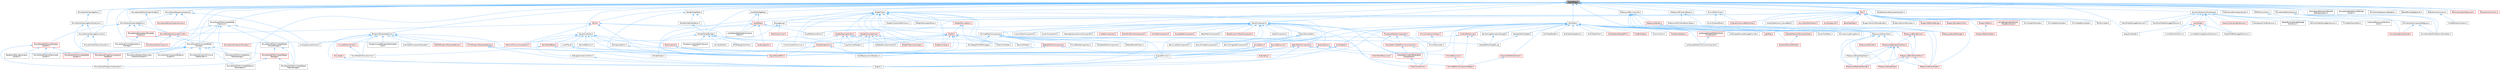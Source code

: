 digraph "SortedMap.h"
{
 // INTERACTIVE_SVG=YES
 // LATEX_PDF_SIZE
  bgcolor="transparent";
  edge [fontname=Helvetica,fontsize=10,labelfontname=Helvetica,labelfontsize=10];
  node [fontname=Helvetica,fontsize=10,shape=box,height=0.2,width=0.4];
  Node1 [id="Node000001",label="SortedMap.h",height=0.2,width=0.4,color="gray40", fillcolor="grey60", style="filled", fontcolor="black",tooltip=" "];
  Node1 -> Node2 [id="edge1_Node000001_Node000002",dir="back",color="steelblue1",style="solid",tooltip=" "];
  Node2 [id="Node000002",label="AssetDataTagMap.h",height=0.2,width=0.4,color="grey40", fillcolor="white", style="filled",URL="$d5/d16/AssetDataTagMap_8h.html",tooltip=" "];
  Node2 -> Node3 [id="edge2_Node000002_Node000003",dir="back",color="steelblue1",style="solid",tooltip=" "];
  Node3 [id="Node000003",label="AssetData.h",height=0.2,width=0.4,color="red", fillcolor="#FFF0F0", style="filled",URL="$d9/d19/AssetData_8h.html",tooltip=" "];
  Node3 -> Node36 [id="edge3_Node000003_Node000036",dir="back",color="steelblue1",style="solid",tooltip=" "];
  Node36 [id="Node000036",label="AssetDataTagMapSerialization\lDetails.h",height=0.2,width=0.4,color="grey40", fillcolor="white", style="filled",URL="$d5/d67/AssetDataTagMapSerializationDetails_8h.html",tooltip=" "];
  Node3 -> Node40 [id="edge4_Node000003_Node000040",dir="back",color="steelblue1",style="solid",tooltip=" "];
  Node40 [id="Node000040",label="AssetReferenceFixer.h",height=0.2,width=0.4,color="grey40", fillcolor="white", style="filled",URL="$dd/da4/AssetReferenceFixer_8h.html",tooltip=" "];
  Node3 -> Node128 [id="edge5_Node000003_Node000128",dir="back",color="steelblue1",style="solid",tooltip=" "];
  Node128 [id="Node000128",label="EngineSharedPCH.h",height=0.2,width=0.4,color="red", fillcolor="#FFF0F0", style="filled",URL="$dc/dbb/EngineSharedPCH_8h.html",tooltip=" "];
  Node3 -> Node702 [id="edge6_Node000003_Node000702",dir="back",color="steelblue1",style="solid",tooltip=" "];
  Node702 [id="Node000702",label="LandscapeUtils.h",height=0.2,width=0.4,color="red", fillcolor="#FFF0F0", style="filled",URL="$d0/dc0/LandscapeUtils_8h.html",tooltip=" "];
  Node2 -> Node36 [id="edge7_Node000002_Node000036",dir="back",color="steelblue1",style="solid",tooltip=" "];
  Node1 -> Node832 [id="edge8_Node000001_Node000832",dir="back",color="steelblue1",style="solid",tooltip=" "];
  Node832 [id="Node000832",label="BlueprintGeneratedClass.h",height=0.2,width=0.4,color="grey40", fillcolor="white", style="filled",URL="$d6/d77/BlueprintGeneratedClass_8h.html",tooltip=" "];
  Node832 -> Node833 [id="edge9_Node000832_Node000833",dir="back",color="steelblue1",style="solid",tooltip=" "];
  Node833 [id="Node000833",label="AnimBlueprintGeneratedClass.h",height=0.2,width=0.4,color="red", fillcolor="#FFF0F0", style="filled",URL="$dc/d81/AnimBlueprintGeneratedClass_8h.html",tooltip=" "];
  Node833 -> Node821 [id="edge10_Node000833_Node000821",dir="back",color="steelblue1",style="solid",tooltip=" "];
  Node821 [id="Node000821",label="Engine.h",height=0.2,width=0.4,color="grey40", fillcolor="white", style="filled",URL="$d1/d34/Public_2Engine_8h.html",tooltip=" "];
  Node833 -> Node128 [id="edge11_Node000833_Node000128",dir="back",color="steelblue1",style="solid",tooltip=" "];
  Node832 -> Node835 [id="edge12_Node000832_Node000835",dir="back",color="steelblue1",style="solid",tooltip=" "];
  Node835 [id="Node000835",label="DisplayClusterBlueprintGenerated\lClass.h",height=0.2,width=0.4,color="grey40", fillcolor="white", style="filled",URL="$d4/d8f/DisplayClusterBlueprintGeneratedClass_8h.html",tooltip=" "];
  Node832 -> Node821 [id="edge13_Node000832_Node000821",dir="back",color="steelblue1",style="solid",tooltip=" "];
  Node832 -> Node128 [id="edge14_Node000832_Node000128",dir="back",color="steelblue1",style="solid",tooltip=" "];
  Node832 -> Node258 [id="edge15_Node000832_Node000258",dir="back",color="steelblue1",style="solid",tooltip=" "];
  Node258 [id="Node000258",label="GameModeInfoCustomizer.h",height=0.2,width=0.4,color="grey40", fillcolor="white", style="filled",URL="$d5/df3/GameModeInfoCustomizer_8h.html",tooltip=" "];
  Node832 -> Node836 [id="edge16_Node000832_Node000836",dir="back",color="steelblue1",style="solid",tooltip=" "];
  Node836 [id="Node000836",label="InheritableComponentHandler.h",height=0.2,width=0.4,color="grey40", fillcolor="white", style="filled",URL="$d0/def/InheritableComponentHandler_8h.html",tooltip=" "];
  Node832 -> Node837 [id="edge17_Node000832_Node000837",dir="back",color="steelblue1",style="solid",tooltip=" "];
  Node837 [id="Node000837",label="KismetEditorUtilities.h",height=0.2,width=0.4,color="red", fillcolor="#FFF0F0", style="filled",URL="$d4/d72/KismetEditorUtilities_8h.html",tooltip=" "];
  Node837 -> Node258 [id="edge18_Node000837_Node000258",dir="back",color="steelblue1",style="solid",tooltip=" "];
  Node832 -> Node839 [id="edge19_Node000832_Node000839",dir="back",color="steelblue1",style="solid",tooltip=" "];
  Node839 [id="Node000839",label="LevelSequenceDirector.h",height=0.2,width=0.4,color="grey40", fillcolor="white", style="filled",URL="$d8/d00/LevelSequenceDirector_8h.html",tooltip=" "];
  Node832 -> Node324 [id="edge20_Node000832_Node000324",dir="back",color="steelblue1",style="solid",tooltip=" "];
  Node324 [id="Node000324",label="RigVMBlueprintGeneratedClass.h",height=0.2,width=0.4,color="red", fillcolor="#FFF0F0", style="filled",URL="$d4/dec/RigVMBlueprintGeneratedClass_8h.html",tooltip=" "];
  Node832 -> Node840 [id="edge21_Node000832_Node000840",dir="back",color="steelblue1",style="solid",tooltip=" "];
  Node840 [id="Node000840",label="SCS_Node.h",height=0.2,width=0.4,color="red", fillcolor="#FFF0F0", style="filled",URL="$d7/d7b/SCS__Node_8h.html",tooltip=" "];
  Node840 -> Node821 [id="edge22_Node000840_Node000821",dir="back",color="steelblue1",style="solid",tooltip=" "];
  Node1 -> Node841 [id="edge23_Node000001_Node000841",dir="back",color="steelblue1",style="solid",tooltip=" "];
  Node841 [id="Node000841",label="BulkData.h",height=0.2,width=0.4,color="grey40", fillcolor="white", style="filled",URL="$d4/d8e/BulkData_8h.html",tooltip=" "];
  Node841 -> Node842 [id="edge24_Node000841_Node000842",dir="back",color="steelblue1",style="solid",tooltip=" "];
  Node842 [id="Node000842",label="AnimCompressionTypes.h",height=0.2,width=0.4,color="red", fillcolor="#FFF0F0", style="filled",URL="$d1/d3b/AnimCompressionTypes_8h.html",tooltip=" "];
  Node842 -> Node851 [id="edge25_Node000842_Node000851",dir="back",color="steelblue1",style="solid",tooltip=" "];
  Node851 [id="Node000851",label="AnimStreamable.h",height=0.2,width=0.4,color="grey40", fillcolor="white", style="filled",URL="$d1/d46/AnimStreamable_8h.html",tooltip=" "];
  Node841 -> Node851 [id="edge26_Node000841_Node000851",dir="back",color="steelblue1",style="solid",tooltip=" "];
  Node841 -> Node871 [id="edge27_Node000841_Node000871",dir="back",color="steelblue1",style="solid",tooltip=" "];
  Node871 [id="Node000871",label="BodySetup.h",height=0.2,width=0.4,color="red", fillcolor="#FFF0F0", style="filled",URL="$d8/d7b/BodySetup_8h.html",tooltip=" "];
  Node841 -> Node921 [id="edge28_Node000841_Node000921",dir="back",color="steelblue1",style="solid",tooltip=" "];
  Node921 [id="Node000921",label="BulkDataReader.h",height=0.2,width=0.4,color="grey40", fillcolor="white", style="filled",URL="$d4/d9b/BulkDataReader_8h.html",tooltip=" "];
  Node841 -> Node922 [id="edge29_Node000841_Node000922",dir="back",color="steelblue1",style="solid",tooltip=" "];
  Node922 [id="Node000922",label="BulkDataScopedLock.h",height=0.2,width=0.4,color="grey40", fillcolor="white", style="filled",URL="$da/d4e/BulkDataScopedLock_8h.html",tooltip=" "];
  Node841 -> Node923 [id="edge30_Node000841_Node000923",dir="back",color="steelblue1",style="solid",tooltip=" "];
  Node923 [id="Node000923",label="BulkDataWriter.h",height=0.2,width=0.4,color="grey40", fillcolor="white", style="filled",URL="$dc/dcb/BulkDataWriter_8h.html",tooltip=" "];
  Node841 -> Node924 [id="edge31_Node000841_Node000924",dir="back",color="steelblue1",style="solid",tooltip=" "];
  Node924 [id="Node000924",label="ContentStreaming.h",height=0.2,width=0.4,color="red", fillcolor="#FFF0F0", style="filled",URL="$dd/d05/ContentStreaming_8h.html",tooltip=" "];
  Node924 -> Node932 [id="edge32_Node000924_Node000932",dir="back",color="steelblue1",style="solid",tooltip=" "];
  Node932 [id="Node000932",label="SkeletalMeshUpdate.cpp",height=0.2,width=0.4,color="grey40", fillcolor="white", style="filled",URL="$db/d45/SkeletalMeshUpdate_8cpp.html",tooltip=" "];
  Node924 -> Node933 [id="edge33_Node000924_Node000933",dir="back",color="steelblue1",style="solid",tooltip=" "];
  Node933 [id="Node000933",label="SkinnedMeshComponentHelper.h",height=0.2,width=0.4,color="red", fillcolor="#FFF0F0", style="filled",URL="$db/d81/SkinnedMeshComponentHelper_8h.html",tooltip=" "];
  Node924 -> Node935 [id="edge34_Node000924_Node000935",dir="back",color="steelblue1",style="solid",tooltip=" "];
  Node935 [id="Node000935",label="SoundWave.h",height=0.2,width=0.4,color="red", fillcolor="#FFF0F0", style="filled",URL="$d3/d6d/SoundWave_8h.html",tooltip=" "];
  Node935 -> Node936 [id="edge35_Node000935_Node000936",dir="back",color="steelblue1",style="solid",tooltip=" "];
  Node936 [id="Node000936",label="EngineMinimal.h",height=0.2,width=0.4,color="grey40", fillcolor="white", style="filled",URL="$d0/d2c/EngineMinimal_8h.html",tooltip=" "];
  Node936 -> Node821 [id="edge36_Node000936_Node000821",dir="back",color="steelblue1",style="solid",tooltip=" "];
  Node935 -> Node128 [id="edge37_Node000935_Node000128",dir="back",color="steelblue1",style="solid",tooltip=" "];
  Node841 -> Node969 [id="edge38_Node000841_Node000969",dir="back",color="steelblue1",style="solid",tooltip=" "];
  Node969 [id="Node000969",label="CoreUObject.h",height=0.2,width=0.4,color="red", fillcolor="#FFF0F0", style="filled",URL="$d0/ded/CoreUObject_8h.html",tooltip=" "];
  Node969 -> Node821 [id="edge39_Node000969_Node000821",dir="back",color="steelblue1",style="solid",tooltip=" "];
  Node969 -> Node936 [id="edge40_Node000969_Node000936",dir="back",color="steelblue1",style="solid",tooltip=" "];
  Node841 -> Node974 [id="edge41_Node000841_Node000974",dir="back",color="steelblue1",style="solid",tooltip=" "];
  Node974 [id="Node000974",label="CoreUObjectSharedPCH.h",height=0.2,width=0.4,color="red", fillcolor="#FFF0F0", style="filled",URL="$de/d2f/CoreUObjectSharedPCH_8h.html",tooltip=" "];
  Node841 -> Node976 [id="edge42_Node000841_Node000976",dir="back",color="steelblue1",style="solid",tooltip=" "];
  Node976 [id="Node000976",label="FontBulkData.h",height=0.2,width=0.4,color="red", fillcolor="#FFF0F0", style="filled",URL="$dc/dfb/FontBulkData_8h.html",tooltip=" "];
  Node841 -> Node977 [id="edge43_Node000841_Node000977",dir="back",color="steelblue1",style="solid",tooltip=" "];
  Node977 [id="Node000977",label="GroomCache.h",height=0.2,width=0.4,color="grey40", fillcolor="white", style="filled",URL="$d7/d6e/GroomCache_8h.html",tooltip=" "];
  Node841 -> Node978 [id="edge44_Node000841_Node000978",dir="back",color="steelblue1",style="solid",tooltip=" "];
  Node978 [id="Node000978",label="HairStrandsDatas.h",height=0.2,width=0.4,color="red", fillcolor="#FFF0F0", style="filled",URL="$d6/daf/HairStrandsDatas_8h.html",tooltip=" "];
  Node841 -> Node995 [id="edge45_Node000841_Node000995",dir="back",color="steelblue1",style="solid",tooltip=" "];
  Node995 [id="Node000995",label="LandscapeHeightfieldCollision\lComponent.h",height=0.2,width=0.4,color="red", fillcolor="#FFF0F0", style="filled",URL="$d2/d06/LandscapeHeightfieldCollisionComponent_8h.html",tooltip=" "];
  Node995 -> Node996 [id="edge46_Node000995_Node000996",dir="back",color="steelblue1",style="solid",tooltip=" "];
  Node996 [id="Node000996",label="LandscapeMeshCollisionComponent.h",height=0.2,width=0.4,color="grey40", fillcolor="white", style="filled",URL="$d0/dab/LandscapeMeshCollisionComponent_8h.html",tooltip=" "];
  Node841 -> Node996 [id="edge47_Node000841_Node000996",dir="back",color="steelblue1",style="solid",tooltip=" "];
  Node841 -> Node1001 [id="edge48_Node000841_Node001001",dir="back",color="steelblue1",style="solid",tooltip=" "];
  Node1001 [id="Node001001",label="LandscapeTextureStorageProvider.h",height=0.2,width=0.4,color="grey40", fillcolor="white", style="filled",URL="$d6/d2b/LandscapeTextureStorageProvider_8h.html",tooltip=" "];
  Node841 -> Node1002 [id="edge49_Node000841_Node001002",dir="back",color="steelblue1",style="solid",tooltip=" "];
  Node1002 [id="Node001002",label="LightMap.h",height=0.2,width=0.4,color="red", fillcolor="#FFF0F0", style="filled",URL="$d1/d76/LightMap_8h.html",tooltip=" "];
  Node841 -> Node1008 [id="edge50_Node000841_Node001008",dir="back",color="steelblue1",style="solid",tooltip=" "];
  Node1008 [id="Node001008",label="NaniteResources.h",height=0.2,width=0.4,color="red", fillcolor="#FFF0F0", style="filled",URL="$d7/d8b/NaniteResources_8h.html",tooltip=" "];
  Node1008 -> Node933 [id="edge51_Node001008_Node000933",dir="back",color="steelblue1",style="solid",tooltip=" "];
  Node841 -> Node1016 [id="edge52_Node000841_Node001016",dir="back",color="steelblue1",style="solid",tooltip=" "];
  Node1016 [id="Node001016",label="RayTracingGeometryManager.h",height=0.2,width=0.4,color="grey40", fillcolor="white", style="filled",URL="$d0/df3/RayTracingGeometryManager_8h.html",tooltip=" "];
  Node1016 -> Node932 [id="edge53_Node001016_Node000932",dir="back",color="steelblue1",style="solid",tooltip=" "];
  Node841 -> Node1017 [id="edge54_Node000841_Node001017",dir="back",color="steelblue1",style="solid",tooltip=" "];
  Node1017 [id="Node001017",label="SkeletalMeshLODImporterData.h",height=0.2,width=0.4,color="red", fillcolor="#FFF0F0", style="filled",URL="$de/dc6/SkeletalMeshLODImporterData_8h.html",tooltip=" "];
  Node1017 -> Node1019 [id="edge55_Node001017_Node001019",dir="back",color="steelblue1",style="solid",tooltip=" "];
  Node1019 [id="Node001019",label="SkeletalMeshLODModel.h",height=0.2,width=0.4,color="red", fillcolor="#FFF0F0", style="filled",URL="$d2/d34/SkeletalMeshLODModel_8h.html",tooltip=" "];
  Node841 -> Node1019 [id="edge56_Node000841_Node001019",dir="back",color="steelblue1",style="solid",tooltip=" "];
  Node841 -> Node1021 [id="edge57_Node000841_Node001021",dir="back",color="steelblue1",style="solid",tooltip=" "];
  Node1021 [id="Node001021",label="SkeletalMeshUpdate.h",height=0.2,width=0.4,color="grey40", fillcolor="white", style="filled",URL="$df/d79/SkeletalMeshUpdate_8h.html",tooltip=" "];
  Node1021 -> Node932 [id="edge58_Node001021_Node000932",dir="back",color="steelblue1",style="solid",tooltip=" "];
  Node841 -> Node935 [id="edge59_Node000841_Node000935",dir="back",color="steelblue1",style="solid",tooltip=" "];
  Node841 -> Node1022 [id="edge60_Node000841_Node001022",dir="back",color="steelblue1",style="solid",tooltip=" "];
  Node1022 [id="Node001022",label="StaticMeshResources.h",height=0.2,width=0.4,color="red", fillcolor="#FFF0F0", style="filled",URL="$d0/db7/StaticMeshResources_8h.html",tooltip=" "];
  Node841 -> Node1040 [id="edge61_Node000841_Node001040",dir="back",color="steelblue1",style="solid",tooltip=" "];
  Node1040 [id="Node001040",label="StreamableRenderAsset.h",height=0.2,width=0.4,color="red", fillcolor="#FFF0F0", style="filled",URL="$d3/dbd/StreamableRenderAsset_8h.html",tooltip=" "];
  Node1040 -> Node933 [id="edge62_Node001040_Node000933",dir="back",color="steelblue1",style="solid",tooltip=" "];
  Node841 -> Node1158 [id="edge63_Node000841_Node001158",dir="back",color="steelblue1",style="solid",tooltip=" "];
  Node1158 [id="Node001158",label="TextureResource.h",height=0.2,width=0.4,color="red", fillcolor="#FFF0F0", style="filled",URL="$dd/df3/TextureResource_8h.html",tooltip=" "];
  Node1158 -> Node821 [id="edge64_Node001158_Node000821",dir="back",color="steelblue1",style="solid",tooltip=" "];
  Node1158 -> Node936 [id="edge65_Node001158_Node000936",dir="back",color="steelblue1",style="solid",tooltip=" "];
  Node1158 -> Node128 [id="edge66_Node001158_Node000128",dir="back",color="steelblue1",style="solid",tooltip=" "];
  Node841 -> Node1163 [id="edge67_Node000841_Node001163",dir="back",color="steelblue1",style="solid",tooltip=" "];
  Node1163 [id="Node001163",label="VectorFieldStatic.h",height=0.2,width=0.4,color="grey40", fillcolor="white", style="filled",URL="$d7/d68/VectorFieldStatic_8h.html",tooltip=" "];
  Node841 -> Node1164 [id="edge68_Node000841_Node001164",dir="back",color="steelblue1",style="solid",tooltip=" "];
  Node1164 [id="Node001164",label="VolumetricLightmapGrid.h",height=0.2,width=0.4,color="grey40", fillcolor="white", style="filled",URL="$d9/d86/VolumetricLightmapGrid_8h.html",tooltip=" "];
  Node1 -> Node1165 [id="edge69_Node000001_Node001165",dir="back",color="steelblue1",style="solid",tooltip=" "];
  Node1165 [id="Node001165",label="DoubleChannelEvaluatorSystem.h",height=0.2,width=0.4,color="grey40", fillcolor="white", style="filled",URL="$d8/d79/DoubleChannelEvaluatorSystem_8h.html",tooltip=" "];
  Node1 -> Node1166 [id="edge70_Node000001_Node001166",dir="back",color="steelblue1",style="solid",tooltip=" "];
  Node1166 [id="Node001166",label="DynamicExtensionContainer.h",height=0.2,width=0.4,color="grey40", fillcolor="white", style="filled",URL="$db/d88/DynamicExtensionContainer_8h.html",tooltip=" "];
  Node1166 -> Node1167 [id="edge71_Node001166_Node001167",dir="back",color="steelblue1",style="solid",tooltip=" "];
  Node1167 [id="Node001167",label="CurveEditorExtension.h",height=0.2,width=0.4,color="grey40", fillcolor="white", style="filled",URL="$da/d91/CurveEditorExtension_8h.html",tooltip=" "];
  Node1166 -> Node1168 [id="edge72_Node001166_Node001168",dir="back",color="steelblue1",style="solid",tooltip=" "];
  Node1168 [id="Node001168",label="CurveEditorIntegrationExtension.h",height=0.2,width=0.4,color="grey40", fillcolor="white", style="filled",URL="$d9/ddc/CurveEditorIntegrationExtension_8h.html",tooltip=" "];
  Node1166 -> Node1169 [id="edge73_Node001166_Node001169",dir="back",color="steelblue1",style="solid",tooltip=" "];
  Node1169 [id="Node001169",label="FolderModelStorageExtension.h",height=0.2,width=0.4,color="grey40", fillcolor="white", style="filled",URL="$d6/d60/FolderModelStorageExtension_8h.html",tooltip=" "];
  Node1166 -> Node1170 [id="edge74_Node001166_Node001170",dir="back",color="steelblue1",style="solid",tooltip=" "];
  Node1170 [id="Node001170",label="HierarchicalCacheExtension.h",height=0.2,width=0.4,color="red", fillcolor="#FFF0F0", style="filled",URL="$da/d29/HierarchicalCacheExtension_8h.html",tooltip=" "];
  Node1166 -> Node1189 [id="edge75_Node001166_Node001189",dir="back",color="steelblue1",style="solid",tooltip=" "];
  Node1189 [id="Node001189",label="IViewSpaceClientExtension.h",height=0.2,width=0.4,color="grey40", fillcolor="white", style="filled",URL="$d4/d5c/IViewSpaceClientExtension_8h.html",tooltip=" "];
  Node1166 -> Node1190 [id="edge76_Node001166_Node001190",dir="back",color="steelblue1",style="solid",tooltip=" "];
  Node1190 [id="Node001190",label="ObjectBindingModelStorage\lExtension.h",height=0.2,width=0.4,color="grey40", fillcolor="white", style="filled",URL="$d0/d9f/ObjectBindingModelStorageExtension_8h.html",tooltip=" "];
  Node1166 -> Node1191 [id="edge77_Node001166_Node001191",dir="back",color="steelblue1",style="solid",tooltip=" "];
  Node1191 [id="Node001191",label="SectionModelStorageExtension.h",height=0.2,width=0.4,color="grey40", fillcolor="white", style="filled",URL="$dd/d78/SectionModelStorageExtension_8h.html",tooltip=" "];
  Node1166 -> Node1176 [id="edge78_Node001166_Node001176",dir="back",color="steelblue1",style="solid",tooltip=" "];
  Node1176 [id="Node001176",label="TimeWarpTrackEditor.h",height=0.2,width=0.4,color="grey40", fillcolor="white", style="filled",URL="$dc/d2e/TimeWarpTrackEditor_8h.html",tooltip=" "];
  Node1166 -> Node1192 [id="edge79_Node001166_Node001192",dir="back",color="steelblue1",style="solid",tooltip=" "];
  Node1192 [id="Node001192",label="TrackModelStorageExtension.h",height=0.2,width=0.4,color="grey40", fillcolor="white", style="filled",URL="$d8/d98/TrackModelStorageExtension_8h.html",tooltip=" "];
  Node1166 -> Node1193 [id="edge80_Node001166_Node001193",dir="back",color="steelblue1",style="solid",tooltip=" "];
  Node1193 [id="Node001193",label="TrackRowModelStorageExtension.h",height=0.2,width=0.4,color="grey40", fillcolor="white", style="filled",URL="$d7/d9d/TrackRowModelStorageExtension_8h.html",tooltip=" "];
  Node1166 -> Node1194 [id="edge81_Node001166_Node001194",dir="back",color="steelblue1",style="solid",tooltip=" "];
  Node1194 [id="Node001194",label="ViewModel.h",height=0.2,width=0.4,color="red", fillcolor="#FFF0F0", style="filled",URL="$d1/df9/ViewModel_8h.html",tooltip=" "];
  Node1194 -> Node1167 [id="edge82_Node001194_Node001167",dir="back",color="steelblue1",style="solid",tooltip=" "];
  Node1194 -> Node1168 [id="edge83_Node001194_Node001168",dir="back",color="steelblue1",style="solid",tooltip=" "];
  Node1194 -> Node1169 [id="edge84_Node001194_Node001169",dir="back",color="steelblue1",style="solid",tooltip=" "];
  Node1194 -> Node1234 [id="edge85_Node001194_Node001234",dir="back",color="steelblue1",style="solid",tooltip=" "];
  Node1234 [id="Node001234",label="SequenceModel.h",height=0.2,width=0.4,color="grey40", fillcolor="white", style="filled",URL="$d4/d28/SequenceModel_8h.html",tooltip=" "];
  Node1 -> Node1273 [id="edge86_Node000001_Node001273",dir="back",color="steelblue1",style="solid",tooltip=" "];
  Node1273 [id="Node001273",label="FloatChannelEvaluatorSystem.h",height=0.2,width=0.4,color="grey40", fillcolor="white", style="filled",URL="$db/dba/FloatChannelEvaluatorSystem_8h.html",tooltip=" "];
  Node1 -> Node1274 [id="edge87_Node000001_Node001274",dir="back",color="steelblue1",style="solid",tooltip=" "];
  Node1274 [id="Node001274",label="ISMPartitionActor.h",height=0.2,width=0.4,color="grey40", fillcolor="white", style="filled",URL="$d8/dac/ISMPartitionActor_8h.html",tooltip=" "];
  Node1274 -> Node1275 [id="edge88_Node001274_Node001275",dir="back",color="steelblue1",style="solid",tooltip=" "];
  Node1275 [id="Node001275",label="InstancedPlacementPartition\lActor.h",height=0.2,width=0.4,color="grey40", fillcolor="white", style="filled",URL="$dd/d43/InstancedPlacementPartitionActor_8h.html",tooltip=" "];
  Node1 -> Node1276 [id="edge89_Node000001_Node001276",dir="back",color="steelblue1",style="solid",tooltip=" "];
  Node1276 [id="Node001276",label="MeshComponent.h",height=0.2,width=0.4,color="grey40", fillcolor="white", style="filled",URL="$dd/d57/MeshComponent_8h.html",tooltip=" "];
  Node1276 -> Node1277 [id="edge90_Node001276_Node001277",dir="back",color="steelblue1",style="solid",tooltip=" "];
  Node1277 [id="Node001277",label="BaseDynamicMeshComponent.h",height=0.2,width=0.4,color="red", fillcolor="#FFF0F0", style="filled",URL="$d3/df4/BaseDynamicMeshComponent_8h.html",tooltip=" "];
  Node1276 -> Node1292 [id="edge91_Node001276_Node001292",dir="back",color="steelblue1",style="solid",tooltip=" "];
  Node1292 [id="Node001292",label="BasicElementSet.h",height=0.2,width=0.4,color="grey40", fillcolor="white", style="filled",URL="$de/d31/BasicElementSet_8h.html",tooltip=" "];
  Node1292 -> Node1293 [id="edge92_Node001292_Node001293",dir="back",color="steelblue1",style="solid",tooltip=" "];
  Node1293 [id="Node001293",label="BasicLineSetComponent.h",height=0.2,width=0.4,color="grey40", fillcolor="white", style="filled",URL="$da/d78/BasicLineSetComponent_8h.html",tooltip=" "];
  Node1292 -> Node1294 [id="edge93_Node001292_Node001294",dir="back",color="steelblue1",style="solid",tooltip=" "];
  Node1294 [id="Node001294",label="BasicPointSetComponent.h",height=0.2,width=0.4,color="grey40", fillcolor="white", style="filled",URL="$d4/d5f/BasicPointSetComponent_8h.html",tooltip=" "];
  Node1292 -> Node1295 [id="edge94_Node001292_Node001295",dir="back",color="steelblue1",style="solid",tooltip=" "];
  Node1295 [id="Node001295",label="BasicTriangleSetComponent.h",height=0.2,width=0.4,color="grey40", fillcolor="white", style="filled",URL="$d0/d56/BasicTriangleSetComponent_8h.html",tooltip=" "];
  Node1276 -> Node1293 [id="edge95_Node001276_Node001293",dir="back",color="steelblue1",style="solid",tooltip=" "];
  Node1276 -> Node1294 [id="edge96_Node001276_Node001294",dir="back",color="steelblue1",style="solid",tooltip=" "];
  Node1276 -> Node1295 [id="edge97_Node001276_Node001295",dir="back",color="steelblue1",style="solid",tooltip=" "];
  Node1276 -> Node1296 [id="edge98_Node001276_Node001296",dir="back",color="steelblue1",style="solid",tooltip=" "];
  Node1296 [id="Node001296",label="CableComponent.h",height=0.2,width=0.4,color="grey40", fillcolor="white", style="filled",URL="$d4/dd5/CableComponent_8h.html",tooltip=" "];
  Node1276 -> Node1297 [id="edge99_Node001276_Node001297",dir="back",color="steelblue1",style="solid",tooltip=" "];
  Node1297 [id="Node001297",label="ChaosDeformablePhysicsComponent.h",height=0.2,width=0.4,color="red", fillcolor="#FFF0F0", style="filled",URL="$d3/da9/ChaosDeformablePhysicsComponent_8h.html",tooltip=" "];
  Node1297 -> Node1073 [id="edge100_Node001297_Node001073",dir="back",color="steelblue1",style="solid",tooltip=" "];
  Node1073 [id="Node001073",label="ChaosDeformableTetrahedral\lComponent.h",height=0.2,width=0.4,color="red", fillcolor="#FFF0F0", style="filled",URL="$d3/db3/ChaosDeformableTetrahedralComponent_8h.html",tooltip=" "];
  Node1073 -> Node1075 [id="edge101_Node001073_Node001075",dir="back",color="steelblue1",style="solid",tooltip=" "];
  Node1075 [id="Node001075",label="FleshComponent.h",height=0.2,width=0.4,color="red", fillcolor="#FFF0F0", style="filled",URL="$d0/d29/FleshComponent_8h.html",tooltip=" "];
  Node1297 -> Node1075 [id="edge102_Node001297_Node001075",dir="back",color="steelblue1",style="solid",tooltip=" "];
  Node1276 -> Node1073 [id="edge103_Node001276_Node001073",dir="back",color="steelblue1",style="solid",tooltip=" "];
  Node1276 -> Node1303 [id="edge104_Node001276_Node001303",dir="back",color="steelblue1",style="solid",tooltip=" "];
  Node1303 [id="Node001303",label="CustomMeshComponent.h",height=0.2,width=0.4,color="grey40", fillcolor="white", style="filled",URL="$de/d34/CustomMeshComponent_8h.html",tooltip=" "];
  Node1276 -> Node936 [id="edge105_Node001276_Node000936",dir="back",color="steelblue1",style="solid",tooltip=" "];
  Node1276 -> Node128 [id="edge106_Node001276_Node000128",dir="back",color="steelblue1",style="solid",tooltip=" "];
  Node1276 -> Node1075 [id="edge107_Node001276_Node001075",dir="back",color="steelblue1",style="solid",tooltip=" "];
  Node1276 -> Node980 [id="edge108_Node001276_Node000980",dir="back",color="steelblue1",style="solid",tooltip=" "];
  Node980 [id="Node000980",label="GroomComponent.h",height=0.2,width=0.4,color="grey40", fillcolor="white", style="filled",URL="$de/d2e/GroomComponent_8h.html",tooltip=" "];
  Node1276 -> Node1304 [id="edge109_Node001276_Node001304",dir="back",color="steelblue1",style="solid",tooltip=" "];
  Node1304 [id="Node001304",label="HeterogeneousVolumeComponent.h",height=0.2,width=0.4,color="grey40", fillcolor="white", style="filled",URL="$d6/daf/HeterogeneousVolumeComponent_8h.html",tooltip=" "];
  Node1276 -> Node1305 [id="edge110_Node001276_Node001305",dir="back",color="steelblue1",style="solid",tooltip=" "];
  Node1305 [id="Node001305",label="LineSetComponent.h",height=0.2,width=0.4,color="red", fillcolor="#FFF0F0", style="filled",URL="$d7/d6b/LineSetComponent_8h.html",tooltip=" "];
  Node1276 -> Node1308 [id="edge111_Node001276_Node001308",dir="back",color="steelblue1",style="solid",tooltip=" "];
  Node1308 [id="Node001308",label="MeshWireframeComponent.h",height=0.2,width=0.4,color="red", fillcolor="#FFF0F0", style="filled",URL="$d7/d66/MeshWireframeComponent_8h.html",tooltip=" "];
  Node1276 -> Node1309 [id="edge112_Node001276_Node001309",dir="back",color="steelblue1",style="solid",tooltip=" "];
  Node1309 [id="Node001309",label="PointSetComponent.h",height=0.2,width=0.4,color="red", fillcolor="#FFF0F0", style="filled",URL="$d8/d54/PointSetComponent_8h.html",tooltip=" "];
  Node1276 -> Node1310 [id="edge113_Node001276_Node001310",dir="back",color="steelblue1",style="solid",tooltip=" "];
  Node1310 [id="Node001310",label="ProceduralMeshComponent.h",height=0.2,width=0.4,color="red", fillcolor="#FFF0F0", style="filled",URL="$d5/d29/ProceduralMeshComponent_8h.html",tooltip=" "];
  Node1310 -> Node1297 [id="edge114_Node001310_Node001297",dir="back",color="steelblue1",style="solid",tooltip=" "];
  Node1310 -> Node1073 [id="edge115_Node001310_Node001073",dir="back",color="steelblue1",style="solid",tooltip=" "];
  Node1310 -> Node1075 [id="edge116_Node001310_Node001075",dir="back",color="steelblue1",style="solid",tooltip=" "];
  Node1276 -> Node1312 [id="edge117_Node001276_Node001312",dir="back",color="steelblue1",style="solid",tooltip=" "];
  Node1312 [id="Node001312",label="SkinnedMeshComponent.h",height=0.2,width=0.4,color="grey40", fillcolor="white", style="filled",URL="$da/d62/SkinnedMeshComponent_8h.html",tooltip=" "];
  Node1312 -> Node821 [id="edge118_Node001312_Node000821",dir="back",color="steelblue1",style="solid",tooltip=" "];
  Node1312 -> Node128 [id="edge119_Node001312_Node000128",dir="back",color="steelblue1",style="solid",tooltip=" "];
  Node1312 -> Node1151 [id="edge120_Node001312_Node001151",dir="back",color="steelblue1",style="solid",tooltip=" "];
  Node1151 [id="Node001151",label="KismetRenderingLibrary.h",height=0.2,width=0.4,color="grey40", fillcolor="white", style="filled",URL="$dc/d9a/KismetRenderingLibrary_8h.html",tooltip=" "];
  Node1312 -> Node1313 [id="edge121_Node001312_Node001313",dir="back",color="steelblue1",style="solid",tooltip=" "];
  Node1313 [id="Node001313",label="PoseableMeshComponent.h",height=0.2,width=0.4,color="grey40", fillcolor="white", style="filled",URL="$df/d28/PoseableMeshComponent_8h.html",tooltip=" "];
  Node1312 -> Node1314 [id="edge122_Node001312_Node001314",dir="back",color="steelblue1",style="solid",tooltip=" "];
  Node1314 [id="Node001314",label="SkeletalMeshComponent.h",height=0.2,width=0.4,color="red", fillcolor="#FFF0F0", style="filled",URL="$d8/db5/SkeletalMeshComponent_8h.html",tooltip=" "];
  Node1314 -> Node936 [id="edge123_Node001314_Node000936",dir="back",color="steelblue1",style="solid",tooltip=" "];
  Node1314 -> Node128 [id="edge124_Node001314_Node000128",dir="back",color="steelblue1",style="solid",tooltip=" "];
  Node1312 -> Node932 [id="edge125_Node001312_Node000932",dir="back",color="steelblue1",style="solid",tooltip=" "];
  Node1312 -> Node1057 [id="edge126_Node001312_Node001057",dir="back",color="steelblue1",style="solid",tooltip=" "];
  Node1057 [id="Node001057",label="SkeletalRenderPublic.h",height=0.2,width=0.4,color="grey40", fillcolor="white", style="filled",URL="$d5/d40/SkeletalRenderPublic_8h.html",tooltip=" "];
  Node1312 -> Node1058 [id="edge127_Node001312_Node001058",dir="back",color="steelblue1",style="solid",tooltip=" "];
  Node1058 [id="Node001058",label="SkinWeightProfileManager.h",height=0.2,width=0.4,color="grey40", fillcolor="white", style="filled",URL="$d4/d83/SkinWeightProfileManager_8h.html",tooltip=" "];
  Node1312 -> Node933 [id="edge128_Node001312_Node000933",dir="back",color="steelblue1",style="solid",tooltip=" "];
  Node1276 -> Node1333 [id="edge129_Node001276_Node001333",dir="back",color="steelblue1",style="solid",tooltip=" "];
  Node1333 [id="Node001333",label="StaticMeshComponent.h",height=0.2,width=0.4,color="red", fillcolor="#FFF0F0", style="filled",URL="$da/daf/StaticMeshComponent_8h.html",tooltip=" "];
  Node1333 -> Node821 [id="edge130_Node001333_Node000821",dir="back",color="steelblue1",style="solid",tooltip=" "];
  Node1333 -> Node936 [id="edge131_Node001333_Node000936",dir="back",color="steelblue1",style="solid",tooltip=" "];
  Node1333 -> Node128 [id="edge132_Node001333_Node000128",dir="back",color="steelblue1",style="solid",tooltip=" "];
  Node1333 -> Node1022 [id="edge133_Node001333_Node001022",dir="back",color="steelblue1",style="solid",tooltip=" "];
  Node1276 -> Node1347 [id="edge134_Node001276_Node001347",dir="back",color="steelblue1",style="solid",tooltip=" "];
  Node1347 [id="Node001347",label="TriangleSetComponent.h",height=0.2,width=0.4,color="red", fillcolor="#FFF0F0", style="filled",URL="$d0/d95/TriangleSetComponent_8h.html",tooltip=" "];
  Node1276 -> Node1348 [id="edge135_Node001276_Node001348",dir="back",color="steelblue1",style="solid",tooltip=" "];
  Node1348 [id="Node001348",label="WaterMeshComponent.h",height=0.2,width=0.4,color="grey40", fillcolor="white", style="filled",URL="$d0/dd9/WaterMeshComponent_8h.html",tooltip=" "];
  Node1 -> Node1349 [id="edge136_Node000001_Node001349",dir="back",color="steelblue1",style="solid",tooltip=" "];
  Node1349 [id="Node001349",label="MessageLog.h",height=0.2,width=0.4,color="grey40", fillcolor="white", style="filled",URL="$de/d7e/MessageLog_8h.html",tooltip=" "];
  Node1349 -> Node1350 [id="edge137_Node001349_Node001350",dir="back",color="steelblue1",style="solid",tooltip=" "];
  Node1350 [id="Node001350",label="MovieScenePropertyTemplate.h",height=0.2,width=0.4,color="red", fillcolor="#FFF0F0", style="filled",URL="$d9/d24/MovieScenePropertyTemplate_8h.html",tooltip=" "];
  Node1349 -> Node1352 [id="edge138_Node001349_Node001352",dir="back",color="steelblue1",style="solid",tooltip=" "];
  Node1352 [id="Node001352",label="StatsHierarchical.h",height=0.2,width=0.4,color="red", fillcolor="#FFF0F0", style="filled",URL="$df/dae/StatsHierarchical_8h.html",tooltip=" "];
  Node1 -> Node1383 [id="edge139_Node000001_Node001383",dir="back",color="steelblue1",style="solid",tooltip=" "];
  Node1383 [id="Node001383",label="MetasoundEnvironment.h",height=0.2,width=0.4,color="grey40", fillcolor="white", style="filled",URL="$de/d0f/MetasoundEnvironment_8h.html",tooltip=" "];
  Node1383 -> Node748 [id="edge140_Node001383_Node000748",dir="back",color="steelblue1",style="solid",tooltip=" "];
  Node748 [id="Node000748",label="MetasoundArrayNodes.h",height=0.2,width=0.4,color="red", fillcolor="#FFF0F0", style="filled",URL="$de/d05/MetasoundArrayNodes_8h.html",tooltip=" "];
  Node1383 -> Node1384 [id="edge141_Node001383_Node001384",dir="back",color="steelblue1",style="solid",tooltip=" "];
  Node1384 [id="Node001384",label="MetasoundBuilderInterface.h",height=0.2,width=0.4,color="red", fillcolor="#FFF0F0", style="filled",URL="$d9/d0d/MetasoundBuilderInterface_8h.html",tooltip=" "];
  Node1384 -> Node748 [id="edge142_Node001384_Node000748",dir="back",color="steelblue1",style="solid",tooltip=" "];
  Node1384 -> Node1386 [id="edge143_Node001384_Node001386",dir="back",color="steelblue1",style="solid",tooltip=" "];
  Node1386 [id="Node001386",label="MetasoundInputNode.h",height=0.2,width=0.4,color="red", fillcolor="#FFF0F0", style="filled",URL="$d3/d30/MetasoundInputNode_8h.html",tooltip=" "];
  Node1384 -> Node1394 [id="edge144_Node001384_Node001394",dir="back",color="steelblue1",style="solid",tooltip=" "];
  Node1394 [id="Node001394",label="MetasoundOperatorBuilder.h",height=0.2,width=0.4,color="red", fillcolor="#FFF0F0", style="filled",URL="$de/d63/MetasoundOperatorBuilder_8h.html",tooltip=" "];
  Node1383 -> Node1394 [id="edge145_Node001383_Node001394",dir="back",color="steelblue1",style="solid",tooltip=" "];
  Node1383 -> Node1395 [id="edge146_Node001383_Node001395",dir="back",color="steelblue1",style="solid",tooltip=" "];
  Node1395 [id="Node001395",label="MetasoundRenderCost.h",height=0.2,width=0.4,color="red", fillcolor="#FFF0F0", style="filled",URL="$d6/d0f/MetasoundRenderCost_8h.html",tooltip=" "];
  Node1395 -> Node1384 [id="edge147_Node001395_Node001384",dir="back",color="steelblue1",style="solid",tooltip=" "];
  Node1395 -> Node1396 [id="edge148_Node001395_Node001396",dir="back",color="steelblue1",style="solid",tooltip=" "];
  Node1396 [id="Node001396",label="MetasoundOperatorInterface.h",height=0.2,width=0.4,color="red", fillcolor="#FFF0F0", style="filled",URL="$dd/d27/MetasoundOperatorInterface_8h.html",tooltip=" "];
  Node1396 -> Node748 [id="edge149_Node001396_Node000748",dir="back",color="steelblue1",style="solid",tooltip=" "];
  Node1396 -> Node1384 [id="edge150_Node001396_Node001384",dir="back",color="steelblue1",style="solid",tooltip=" "];
  Node1396 -> Node1398 [id="edge151_Node001396_Node001398",dir="back",color="steelblue1",style="solid",tooltip=" "];
  Node1398 [id="Node001398",label="MetasoundGraphOperator.h",height=0.2,width=0.4,color="grey40", fillcolor="white", style="filled",URL="$d2/dd4/MetasoundGraphOperator_8h.html",tooltip=" "];
  Node1398 -> Node1394 [id="edge152_Node001398_Node001394",dir="back",color="steelblue1",style="solid",tooltip=" "];
  Node1396 -> Node1386 [id="edge153_Node001396_Node001386",dir="back",color="steelblue1",style="solid",tooltip=" "];
  Node1396 -> Node1394 [id="edge154_Node001396_Node001394",dir="back",color="steelblue1",style="solid",tooltip=" "];
  Node1383 -> Node1437 [id="edge155_Node001383_Node001437",dir="back",color="steelblue1",style="solid",tooltip=" "];
  Node1437 [id="Node001437",label="MetasoundVertex.h",height=0.2,width=0.4,color="red", fillcolor="#FFF0F0", style="filled",URL="$d5/daf/MetasoundVertex_8h.html",tooltip=" "];
  Node1437 -> Node748 [id="edge156_Node001437_Node000748",dir="back",color="steelblue1",style="solid",tooltip=" "];
  Node1437 -> Node783 [id="edge157_Node001437_Node000783",dir="back",color="steelblue1",style="solid",tooltip=" "];
  Node783 [id="Node000783",label="MetasoundAssetManager.h",height=0.2,width=0.4,color="red", fillcolor="#FFF0F0", style="filled",URL="$dd/da3/MetasoundAssetManager_8h.html",tooltip=" "];
  Node1437 -> Node1439 [id="edge158_Node001437_Node001439",dir="back",color="steelblue1",style="solid",tooltip=" "];
  Node1439 [id="Node001439",label="MetasoundVertexData.h",height=0.2,width=0.4,color="grey40", fillcolor="white", style="filled",URL="$d4/d26/MetasoundVertexData_8h.html",tooltip=" "];
  Node1439 -> Node1398 [id="edge159_Node001439_Node001398",dir="back",color="steelblue1",style="solid",tooltip=" "];
  Node1439 -> Node1386 [id="edge160_Node001439_Node001386",dir="back",color="steelblue1",style="solid",tooltip=" "];
  Node1439 -> Node1394 [id="edge161_Node001439_Node001394",dir="back",color="steelblue1",style="solid",tooltip=" "];
  Node1439 -> Node1396 [id="edge162_Node001439_Node001396",dir="back",color="steelblue1",style="solid",tooltip=" "];
  Node1439 -> Node1440 [id="edge163_Node001439_Node001440",dir="back",color="steelblue1",style="solid",tooltip=" "];
  Node1440 [id="Node001440",label="MetasoundVariable.h",height=0.2,width=0.4,color="red", fillcolor="#FFF0F0", style="filled",URL="$da/d1c/MetasoundVariable_8h.html",tooltip=" "];
  Node1 -> Node784 [id="edge164_Node000001_Node000784",dir="back",color="steelblue1",style="solid",tooltip=" "];
  Node784 [id="Node000784",label="MetasoundFrontendQuery.h",height=0.2,width=0.4,color="grey40", fillcolor="white", style="filled",URL="$d6/dba/MetasoundFrontendQuery_8h.html",tooltip=" "];
  Node784 -> Node783 [id="edge165_Node000784_Node000783",dir="back",color="steelblue1",style="solid",tooltip=" "];
  Node784 -> Node785 [id="edge166_Node000784_Node000785",dir="back",color="steelblue1",style="solid",tooltip=" "];
  Node785 [id="Node000785",label="MetasoundFrontendQuerySteps.h",height=0.2,width=0.4,color="grey40", fillcolor="white", style="filled",URL="$d1/d63/MetasoundFrontendQuerySteps_8h.html",tooltip=" "];
  Node1 -> Node1439 [id="edge167_Node000001_Node001439",dir="back",color="steelblue1",style="solid",tooltip=" "];
  Node1 -> Node1452 [id="edge168_Node000001_Node001452",dir="back",color="steelblue1",style="solid",tooltip=" "];
  Node1452 [id="Node001452",label="MovieSceneCompiledVolatility\lManager.h",height=0.2,width=0.4,color="grey40", fillcolor="white", style="filled",URL="$db/ddd/MovieSceneCompiledVolatilityManager_8h.html",tooltip=" "];
  Node1 -> Node1453 [id="edge169_Node000001_Node001453",dir="back",color="steelblue1",style="solid",tooltip=" "];
  Node1453 [id="Node001453",label="MovieSceneEntityFactory.h",height=0.2,width=0.4,color="grey40", fillcolor="white", style="filled",URL="$d1/ddb/MovieSceneEntityFactory_8h.html",tooltip=" "];
  Node1453 -> Node1454 [id="edge170_Node001453_Node001454",dir="back",color="steelblue1",style="solid",tooltip=" "];
  Node1454 [id="Node001454",label="MovieSceneComponentRegistry.h",height=0.2,width=0.4,color="grey40", fillcolor="white", style="filled",URL="$d4/d55/MovieSceneComponentRegistry_8h.html",tooltip=" "];
  Node1454 -> Node1455 [id="edge171_Node001454_Node001455",dir="back",color="steelblue1",style="solid",tooltip=" "];
  Node1455 [id="Node001455",label="MovieSceneEntityBuilder.h",height=0.2,width=0.4,color="red", fillcolor="#FFF0F0", style="filled",URL="$d4/df8/MovieSceneEntityBuilder_8h.html",tooltip=" "];
  Node1454 -> Node1626 [id="edge172_Node001454_Node001626",dir="back",color="steelblue1",style="solid",tooltip=" "];
  Node1626 [id="Node001626",label="MovieSceneEntityFactoryTemplates.h",height=0.2,width=0.4,color="grey40", fillcolor="white", style="filled",URL="$de/df8/MovieSceneEntityFactoryTemplates_8h.html",tooltip=" "];
  Node1453 -> Node1455 [id="edge173_Node001453_Node001455",dir="back",color="steelblue1",style="solid",tooltip=" "];
  Node1453 -> Node1626 [id="edge174_Node001453_Node001626",dir="back",color="steelblue1",style="solid",tooltip=" "];
  Node1 -> Node1626 [id="edge175_Node000001_Node001626",dir="back",color="steelblue1",style="solid",tooltip=" "];
  Node1 -> Node1627 [id="edge176_Node000001_Node001627",dir="back",color="steelblue1",style="solid",tooltip=" "];
  Node1627 [id="Node001627",label="MovieSceneEntitySystemGraphs.h",height=0.2,width=0.4,color="grey40", fillcolor="white", style="filled",URL="$dd/ded/MovieSceneEntitySystemGraphs_8h.html",tooltip=" "];
  Node1627 -> Node1526 [id="edge177_Node001627_Node001526",dir="back",color="steelblue1",style="solid",tooltip=" "];
  Node1526 [id="Node001526",label="MovieSceneEntitySystemLinker.h",height=0.2,width=0.4,color="red", fillcolor="#FFF0F0", style="filled",URL="$d9/d16/MovieSceneEntitySystemLinker_8h.html",tooltip=" "];
  Node1526 -> Node1536 [id="edge178_Node001526_Node001536",dir="back",color="steelblue1",style="solid",tooltip=" "];
  Node1536 [id="Node001536",label="MovieScenePreAnimatedState\lStorage.h",height=0.2,width=0.4,color="grey40", fillcolor="white", style="filled",URL="$db/d56/MovieScenePreAnimatedStateStorage_8h.html",tooltip=" "];
  Node1536 -> Node1466 [id="edge179_Node001536_Node001466",dir="back",color="steelblue1",style="solid",tooltip=" "];
  Node1466 [id="Node001466",label="MovieSceneComponentMaterial\lSystem.h",height=0.2,width=0.4,color="grey40", fillcolor="white", style="filled",URL="$d7/d7c/MovieSceneComponentMaterialSystem_8h.html",tooltip=" "];
  Node1536 -> Node1534 [id="edge180_Node001536_Node001534",dir="back",color="steelblue1",style="solid",tooltip=" "];
  Node1534 [id="Node001534",label="MovieSceneCustomPrimitive\lDataSystem.h",height=0.2,width=0.4,color="grey40", fillcolor="white", style="filled",URL="$d1/da0/MovieSceneCustomPrimitiveDataSystem_8h.html",tooltip=" "];
  Node1536 -> Node1482 [id="edge181_Node001536_Node001482",dir="back",color="steelblue1",style="solid",tooltip=" "];
  Node1482 [id="Node001482",label="MovieSceneMaterialParameter\lCollectionSystem.h",height=0.2,width=0.4,color="grey40", fillcolor="white", style="filled",URL="$d4/d18/MovieSceneMaterialParameterCollectionSystem_8h.html",tooltip=" "];
  Node1536 -> Node1535 [id="edge182_Node001536_Node001535",dir="back",color="steelblue1",style="solid",tooltip=" "];
  Node1535 [id="Node001535",label="MovieSceneMaterialParameter\lSystem.h",height=0.2,width=0.4,color="grey40", fillcolor="white", style="filled",URL="$d9/d38/MovieSceneMaterialParameterSystem_8h.html",tooltip=" "];
  Node1536 -> Node1537 [id="edge183_Node001536_Node001537",dir="back",color="steelblue1",style="solid",tooltip=" "];
  Node1537 [id="Node001537",label="MovieScenePreAnimatedMaterial\lParameters.h",height=0.2,width=0.4,color="grey40", fillcolor="white", style="filled",URL="$d9/dac/MovieScenePreAnimatedMaterialParameters_8h.html",tooltip=" "];
  Node1536 -> Node1538 [id="edge184_Node001536_Node001538",dir="back",color="steelblue1",style="solid",tooltip=" "];
  Node1538 [id="Node001538",label="MovieScenePreAnimatedObject\lStorage.h",height=0.2,width=0.4,color="red", fillcolor="#FFF0F0", style="filled",URL="$d1/dc5/MovieScenePreAnimatedObjectStorage_8h.html",tooltip=" "];
  Node1538 -> Node1537 [id="edge185_Node001538_Node001537",dir="back",color="steelblue1",style="solid",tooltip=" "];
  Node1538 -> Node1539 [id="edge186_Node001538_Node001539",dir="back",color="steelblue1",style="solid",tooltip=" "];
  Node1539 [id="Node001539",label="MovieScenePreAnimatedObject\lTokenStorage.h",height=0.2,width=0.4,color="grey40", fillcolor="white", style="filled",URL="$dc/d07/MovieScenePreAnimatedObjectTokenStorage_8h.html",tooltip=" "];
  Node1536 -> Node1541 [id="edge187_Node001536_Node001541",dir="back",color="steelblue1",style="solid",tooltip=" "];
  Node1541 [id="Node001541",label="MovieScenePreAnimatedRoot\lTokenStorage.h",height=0.2,width=0.4,color="grey40", fillcolor="white", style="filled",URL="$d1/db6/MovieScenePreAnimatedRootTokenStorage_8h.html",tooltip=" "];
  Node1536 -> Node1542 [id="edge188_Node001536_Node001542",dir="back",color="steelblue1",style="solid",tooltip=" "];
  Node1542 [id="Node001542",label="MovieScenePreAnimatedState\lSystem.h",height=0.2,width=0.4,color="red", fillcolor="#FFF0F0", style="filled",URL="$df/d2d/MovieScenePreAnimatedStateSystem_8h.html",tooltip=" "];
  Node1536 -> Node1478 [id="edge189_Node001536_Node001478",dir="back",color="steelblue1",style="solid",tooltip=" "];
  Node1478 [id="Node001478",label="MovieScenePropertyComponent\lHandler.h",height=0.2,width=0.4,color="red", fillcolor="#FFF0F0", style="filled",URL="$d1/d1c/MovieScenePropertyComponentHandler_8h.html",tooltip=" "];
  Node1478 -> Node1480 [id="edge190_Node001478_Node001480",dir="back",color="steelblue1",style="solid",tooltip=" "];
  Node1480 [id="Node001480",label="MovieScenePropertyInstantiator.h",height=0.2,width=0.4,color="grey40", fillcolor="white", style="filled",URL="$d2/ddc/MovieScenePropertyInstantiator_8h.html",tooltip=" "];
  Node1526 -> Node1557 [id="edge191_Node001526_Node001557",dir="back",color="steelblue1",style="solid",tooltip=" "];
  Node1557 [id="Node001557",label="MovieSceneTrackInstance.h",height=0.2,width=0.4,color="red", fillcolor="#FFF0F0", style="filled",URL="$d4/d28/MovieSceneTrackInstance_8h.html",tooltip=" "];
  Node1 -> Node1577 [id="edge192_Node000001_Node001577",dir="back",color="steelblue1",style="solid",tooltip=" "];
  Node1577 [id="Node001577",label="MovieSceneInstanceRegistry.h",height=0.2,width=0.4,color="grey40", fillcolor="white", style="filled",URL="$d6/d54/MovieSceneInstanceRegistry_8h.html",tooltip=" "];
  Node1577 -> Node1578 [id="edge193_Node001577_Node001578",dir="back",color="steelblue1",style="solid",tooltip=" "];
  Node1578 [id="Node001578",label="MovieSceneEntityInstantiator\lSystem.h",height=0.2,width=0.4,color="red", fillcolor="#FFF0F0", style="filled",URL="$d1/d77/MovieSceneEntityInstantiatorSystem_8h.html",tooltip=" "];
  Node1578 -> Node1535 [id="edge194_Node001578_Node001535",dir="back",color="steelblue1",style="solid",tooltip=" "];
  Node1578 -> Node1542 [id="edge195_Node001578_Node001542",dir="back",color="steelblue1",style="solid",tooltip=" "];
  Node1578 -> Node1480 [id="edge196_Node001578_Node001480",dir="back",color="steelblue1",style="solid",tooltip=" "];
  Node1578 -> Node1588 [id="edge197_Node001578_Node001588",dir="back",color="steelblue1",style="solid",tooltip=" "];
  Node1588 [id="Node001588",label="WeightAndEasingEvaluator\lSystem.h",height=0.2,width=0.4,color="grey40", fillcolor="white", style="filled",URL="$d0/d06/WeightAndEasingEvaluatorSystem_8h.html",tooltip=" "];
  Node1577 -> Node1526 [id="edge198_Node001577_Node001526",dir="back",color="steelblue1",style="solid",tooltip=" "];
  Node1577 -> Node1589 [id="edge199_Node001577_Node001589",dir="back",color="steelblue1",style="solid",tooltip=" "];
  Node1589 [id="Node001589",label="MovieSceneEvaluationTemplate\lInstance.h",height=0.2,width=0.4,color="red", fillcolor="#FFF0F0", style="filled",URL="$dc/d63/MovieSceneEvaluationTemplateInstance_8h.html",tooltip=" "];
  Node1589 -> Node1452 [id="edge200_Node001589_Node001452",dir="back",color="steelblue1",style="solid",tooltip=" "];
  Node1589 -> Node1350 [id="edge201_Node001589_Node001350",dir="back",color="steelblue1",style="solid",tooltip=" "];
  Node1577 -> Node1557 [id="edge202_Node001577_Node001557",dir="back",color="steelblue1",style="solid",tooltip=" "];
  Node1 -> Node1628 [id="edge203_Node000001_Node001628",dir="back",color="steelblue1",style="solid",tooltip=" "];
  Node1628 [id="Node001628",label="MovieSceneInterrogation.h",height=0.2,width=0.4,color="grey40", fillcolor="white", style="filled",URL="$d5/d49/MovieSceneInterrogation_8h.html",tooltip=" "];
  Node1628 -> Node1629 [id="edge204_Node001628_Node001629",dir="back",color="steelblue1",style="solid",tooltip=" "];
  Node1629 [id="Node001629",label="MovieSceneInterrogationExtension.h",height=0.2,width=0.4,color="grey40", fillcolor="white", style="filled",URL="$d5/d04/MovieSceneInterrogationExtension_8h.html",tooltip=" "];
  Node1629 -> Node1476 [id="edge205_Node001629_Node001476",dir="back",color="steelblue1",style="solid",tooltip=" "];
  Node1476 [id="Node001476",label="MovieSceneInterrogationLinker.h",height=0.2,width=0.4,color="grey40", fillcolor="white", style="filled",URL="$d9/d6a/MovieSceneInterrogationLinker_8h.html",tooltip=" "];
  Node1476 -> Node1477 [id="edge206_Node001476_Node001477",dir="back",color="steelblue1",style="solid",tooltip=" "];
  Node1477 [id="Node001477",label="MovieScenePredictionSystem.h",height=0.2,width=0.4,color="grey40", fillcolor="white", style="filled",URL="$dc/d7f/MovieScenePredictionSystem_8h.html",tooltip=" "];
  Node1476 -> Node1478 [id="edge207_Node001476_Node001478",dir="back",color="steelblue1",style="solid",tooltip=" "];
  Node1629 -> Node1478 [id="edge208_Node001629_Node001478",dir="back",color="steelblue1",style="solid",tooltip=" "];
  Node1 -> Node1476 [id="edge209_Node000001_Node001476",dir="back",color="steelblue1",style="solid",tooltip=" "];
  Node1 -> Node1630 [id="edge210_Node000001_Node001630",dir="back",color="steelblue1",style="solid",tooltip=" "];
  Node1630 [id="Node001630",label="MovieScenePiecewiseDouble\lBlenderSystem.h",height=0.2,width=0.4,color="grey40", fillcolor="white", style="filled",URL="$d7/d54/MovieScenePiecewiseDoubleBlenderSystem_8h.html",tooltip=" "];
  Node1 -> Node1631 [id="edge211_Node000001_Node001631",dir="back",color="steelblue1",style="solid",tooltip=" "];
  Node1631 [id="Node001631",label="MovieScenePreAnimatedState\lExtension.h",height=0.2,width=0.4,color="grey40", fillcolor="white", style="filled",URL="$dc/de7/MovieScenePreAnimatedStateExtension_8h.html",tooltip=" "];
  Node1631 -> Node1526 [id="edge212_Node001631_Node001526",dir="back",color="steelblue1",style="solid",tooltip=" "];
  Node1631 -> Node1632 [id="edge213_Node001631_Node001632",dir="back",color="steelblue1",style="solid",tooltip=" "];
  Node1632 [id="Node001632",label="MovieScenePreAnimatedObject\lGroupManager.h",height=0.2,width=0.4,color="grey40", fillcolor="white", style="filled",URL="$dc/d17/MovieScenePreAnimatedObjectGroupManager_8h.html",tooltip=" "];
  Node1632 -> Node1538 [id="edge214_Node001632_Node001538",dir="back",color="steelblue1",style="solid",tooltip=" "];
  Node1632 -> Node1539 [id="edge215_Node001632_Node001539",dir="back",color="steelblue1",style="solid",tooltip=" "];
  Node1631 -> Node1539 [id="edge216_Node001631_Node001539",dir="back",color="steelblue1",style="solid",tooltip=" "];
  Node1631 -> Node1541 [id="edge217_Node001631_Node001541",dir="back",color="steelblue1",style="solid",tooltip=" "];
  Node1631 -> Node1536 [id="edge218_Node001631_Node001536",dir="back",color="steelblue1",style="solid",tooltip=" "];
  Node1631 -> Node1478 [id="edge219_Node001631_Node001478",dir="back",color="steelblue1",style="solid",tooltip=" "];
  Node1 -> Node1536 [id="edge220_Node000001_Node001536",dir="back",color="steelblue1",style="solid",tooltip=" "];
  Node1 -> Node1480 [id="edge221_Node000001_Node001480",dir="back",color="steelblue1",style="solid",tooltip=" "];
  Node1 -> Node1633 [id="edge222_Node000001_Node001633",dir="back",color="steelblue1",style="solid",tooltip=" "];
  Node1633 [id="Node001633",label="MovieSceneQuaternionBlender\lSystem.h",height=0.2,width=0.4,color="grey40", fillcolor="white", style="filled",URL="$d8/d90/MovieSceneQuaternionBlenderSystem_8h.html",tooltip=" "];
  Node1 -> Node1525 [id="edge223_Node000001_Node001525",dir="back",color="steelblue1",style="solid",tooltip=" "];
  Node1525 [id="Node001525",label="MovieSceneSequenceInstance.h",height=0.2,width=0.4,color="grey40", fillcolor="white", style="filled",URL="$d1/d07/MovieSceneSequenceInstance_8h.html",tooltip=" "];
  Node1525 -> Node839 [id="edge224_Node001525_Node000839",dir="back",color="steelblue1",style="solid",tooltip=" "];
  Node1525 -> Node1526 [id="edge225_Node001525_Node001526",dir="back",color="steelblue1",style="solid",tooltip=" "];
  Node1525 -> Node1576 [id="edge226_Node001525_Node001576",dir="back",color="steelblue1",style="solid",tooltip=" "];
  Node1576 [id="Node001576",label="MovieSceneEntitySystemRunner.h",height=0.2,width=0.4,color="red", fillcolor="#FFF0F0", style="filled",URL="$d3/db8/MovieSceneEntitySystemRunner_8h.html",tooltip=" "];
  Node1525 -> Node1577 [id="edge227_Node001525_Node001577",dir="back",color="steelblue1",style="solid",tooltip=" "];
  Node1 -> Node1634 [id="edge228_Node000001_Node001634",dir="back",color="steelblue1",style="solid",tooltip=" "];
  Node1634 [id="Node001634",label="MovieSceneSequenceWeights.h",height=0.2,width=0.4,color="grey40", fillcolor="white", style="filled",URL="$de/dc7/MovieSceneSequenceWeights_8h.html",tooltip=" "];
  Node1 -> Node1635 [id="edge229_Node000001_Node001635",dir="back",color="steelblue1",style="solid",tooltip=" "];
  Node1635 [id="Node001635",label="ObjectBindingTagCache.h",height=0.2,width=0.4,color="grey40", fillcolor="white", style="filled",URL="$d4/d72/ObjectBindingTagCache_8h.html",tooltip=" "];
  Node1 -> Node1636 [id="edge230_Node000001_Node001636",dir="back",color="steelblue1",style="solid",tooltip=" "];
  Node1636 [id="Node001636",label="PlayerController.h",height=0.2,width=0.4,color="grey40", fillcolor="white", style="filled",URL="$db/db4/PlayerController_8h.html",tooltip=" "];
  Node1636 -> Node1637 [id="edge231_Node001636_Node001637",dir="back",color="steelblue1",style="solid",tooltip=" "];
  Node1637 [id="Node001637",label="BodyInstance.h",height=0.2,width=0.4,color="red", fillcolor="#FFF0F0", style="filled",URL="$d3/d42/BodyInstance_8h.html",tooltip=" "];
  Node1637 -> Node871 [id="edge232_Node001637_Node000871",dir="back",color="steelblue1",style="solid",tooltip=" "];
  Node1637 -> Node128 [id="edge233_Node001637_Node000128",dir="back",color="steelblue1",style="solid",tooltip=" "];
  Node1636 -> Node1768 [id="edge234_Node001636_Node001768",dir="back",color="steelblue1",style="solid",tooltip=" "];
  Node1768 [id="Node001768",label="DebugCameraController.h",height=0.2,width=0.4,color="grey40", fillcolor="white", style="filled",URL="$d1/d9e/DebugCameraController_8h.html",tooltip=" "];
  Node1768 -> Node821 [id="edge235_Node001768_Node000821",dir="back",color="steelblue1",style="solid",tooltip=" "];
  Node1636 -> Node1769 [id="edge236_Node001636_Node001769",dir="back",color="steelblue1",style="solid",tooltip=" "];
  Node1769 [id="Node001769",label="DemoNetDriver.h",height=0.2,width=0.4,color="grey40", fillcolor="white", style="filled",URL="$df/df9/DemoNetDriver_8h.html",tooltip=" "];
  Node1636 -> Node936 [id="edge237_Node001636_Node000936",dir="back",color="steelblue1",style="solid",tooltip=" "];
  Node1636 -> Node128 [id="edge238_Node001636_Node000128",dir="back",color="steelblue1",style="solid",tooltip=" "];
  Node1636 -> Node1770 [id="edge239_Node001636_Node001770",dir="back",color="steelblue1",style="solid",tooltip=" "];
  Node1770 [id="Node001770",label="GameModeBase.h",height=0.2,width=0.4,color="red", fillcolor="#FFF0F0", style="filled",URL="$d2/d5b/GameModeBase_8h.html",tooltip=" "];
  Node1770 -> Node936 [id="edge240_Node001770_Node000936",dir="back",color="steelblue1",style="solid",tooltip=" "];
  Node1770 -> Node258 [id="edge241_Node001770_Node000258",dir="back",color="steelblue1",style="solid",tooltip=" "];
  Node1636 -> Node1775 [id="edge242_Node001636_Node001775",dir="back",color="steelblue1",style="solid",tooltip=" "];
  Node1775 [id="Node001775",label="GameplayStatics.h",height=0.2,width=0.4,color="grey40", fillcolor="white", style="filled",URL="$d9/dc8/GameplayStatics_8h.html",tooltip=" "];
  Node1775 -> Node936 [id="edge243_Node001775_Node000936",dir="back",color="steelblue1",style="solid",tooltip=" "];
  Node1636 -> Node1776 [id="edge244_Node001636_Node001776",dir="back",color="steelblue1",style="solid",tooltip=" "];
  Node1776 [id="Node001776",label="LocalPlayer.h",height=0.2,width=0.4,color="grey40", fillcolor="white", style="filled",URL="$d9/d4a/LocalPlayer_8h.html",tooltip=" "];
  Node1776 -> Node821 [id="edge245_Node001776_Node000821",dir="back",color="steelblue1",style="solid",tooltip=" "];
  Node1776 -> Node128 [id="edge246_Node001776_Node000128",dir="back",color="steelblue1",style="solid",tooltip=" "];
  Node1636 -> Node1777 [id="edge247_Node001636_Node001777",dir="back",color="steelblue1",style="solid",tooltip=" "];
  Node1777 [id="Node001777",label="NetworkPhysicsComponent.h",height=0.2,width=0.4,color="red", fillcolor="#FFF0F0", style="filled",URL="$d5/dcb/NetworkPhysicsComponent_8h.html",tooltip=" "];
  Node1 -> Node1786 [id="edge248_Node000001_Node001786",dir="back",color="steelblue1",style="solid",tooltip=" "];
  Node1786 [id="Node001786",label="RedirectionSummary.h",height=0.2,width=0.4,color="grey40", fillcolor="white", style="filled",URL="$d8/d9a/RedirectionSummary_8h.html",tooltip=" "];
  Node1786 -> Node1787 [id="edge249_Node001786_Node001787",dir="back",color="steelblue1",style="solid",tooltip=" "];
  Node1787 [id="Node001787",label="CoreRedirectsContext.h",height=0.2,width=0.4,color="grey40", fillcolor="white", style="filled",URL="$da/d3c/CoreRedirectsContext_8h.html",tooltip=" "];
  Node1 -> Node1788 [id="edge250_Node000001_Node001788",dir="back",color="steelblue1",style="solid",tooltip=" "];
  Node1788 [id="Node001788",label="RenderGraphBuilder.h",height=0.2,width=0.4,color="grey40", fillcolor="white", style="filled",URL="$d4/d7b/RenderGraphBuilder_8h.html",tooltip=" "];
  Node1788 -> Node1789 [id="edge251_Node001788_Node001789",dir="back",color="steelblue1",style="solid",tooltip=" "];
  Node1789 [id="Node001789",label="CanvasRender.h",height=0.2,width=0.4,color="grey40", fillcolor="white", style="filled",URL="$d8/d32/CanvasRender_8h.html",tooltip=" "];
  Node1788 -> Node1790 [id="edge252_Node001788_Node001790",dir="back",color="steelblue1",style="solid",tooltip=" "];
  Node1790 [id="Node001790",label="GPUDebugCrashUtils.h",height=0.2,width=0.4,color="grey40", fillcolor="white", style="filled",URL="$d4/df2/GPUDebugCrashUtils_8h.html",tooltip=" "];
  Node1788 -> Node1791 [id="edge253_Node001788_Node001791",dir="back",color="steelblue1",style="solid",tooltip=" "];
  Node1791 [id="Node001791",label="IDisplayClusterShadersTexture\lUtils.h",height=0.2,width=0.4,color="grey40", fillcolor="white", style="filled",URL="$d3/d83/IDisplayClusterShadersTextureUtils_8h.html",tooltip=" "];
  Node1788 -> Node702 [id="edge254_Node001788_Node000702",dir="back",color="steelblue1",style="solid",tooltip=" "];
  Node1788 -> Node1792 [id="edge255_Node001788_Node001792",dir="back",color="steelblue1",style="solid",tooltip=" "];
  Node1792 [id="Node001792",label="RenderGraph.h",height=0.2,width=0.4,color="grey40", fillcolor="white", style="filled",URL="$d7/dd9/RenderGraph_8h.html",tooltip=" "];
  Node1788 -> Node1793 [id="edge256_Node001788_Node001793",dir="back",color="steelblue1",style="solid",tooltip=" "];
  Node1793 [id="Node001793",label="RenderGraphUtils.h",height=0.2,width=0.4,color="red", fillcolor="#FFF0F0", style="filled",URL="$d6/d45/RenderGraphUtils_8h.html",tooltip=" "];
  Node1793 -> Node1794 [id="edge257_Node001793_Node001794",dir="back",color="steelblue1",style="solid",tooltip=" "];
  Node1794 [id="Node001794",label="ClearReplacementShaders.h",height=0.2,width=0.4,color="grey40", fillcolor="white", style="filled",URL="$d9/d4e/ClearReplacementShaders_8h.html",tooltip=" "];
  Node1793 -> Node1792 [id="edge258_Node001793_Node001792",dir="back",color="steelblue1",style="solid",tooltip=" "];
  Node1 -> Node1815 [id="edge259_Node000001_Node001815",dir="back",color="steelblue1",style="solid",tooltip=" "];
  Node1815 [id="Node001815",label="RenderGraphPass.h",height=0.2,width=0.4,color="grey40", fillcolor="white", style="filled",URL="$de/d49/RenderGraphPass_8h.html",tooltip=" "];
  Node1815 -> Node1792 [id="edge260_Node001815_Node001792",dir="back",color="steelblue1",style="solid",tooltip=" "];
  Node1815 -> Node1788 [id="edge261_Node001815_Node001788",dir="back",color="steelblue1",style="solid",tooltip=" "];
  Node1815 -> Node1816 [id="edge262_Node001815_Node001816",dir="back",color="steelblue1",style="solid",tooltip=" "];
  Node1816 [id="Node001816",label="RenderGraphValidation.h",height=0.2,width=0.4,color="grey40", fillcolor="white", style="filled",URL="$db/dc5/RenderGraphValidation_8h.html",tooltip=" "];
  Node1816 -> Node1788 [id="edge263_Node001816_Node001788",dir="back",color="steelblue1",style="solid",tooltip=" "];
  Node1 -> Node1817 [id="edge264_Node000001_Node001817",dir="back",color="steelblue1",style="solid",tooltip=" "];
  Node1817 [id="Node001817",label="SCurveEditorView.h",height=0.2,width=0.4,color="grey40", fillcolor="white", style="filled",URL="$dd/d32/SCurveEditorView_8h.html",tooltip=" "];
  Node1817 -> Node1818 [id="edge265_Node001817_Node001818",dir="back",color="steelblue1",style="solid",tooltip=" "];
  Node1818 [id="Node001818",label="SCurveViewerPanel.h",height=0.2,width=0.4,color="grey40", fillcolor="white", style="filled",URL="$de/d3b/SCurveViewerPanel_8h.html",tooltip=" "];
  Node1817 -> Node1819 [id="edge266_Node001817_Node001819",dir="back",color="steelblue1",style="solid",tooltip=" "];
  Node1819 [id="Node001819",label="SInteractiveCurveEditorView.h",height=0.2,width=0.4,color="red", fillcolor="#FFF0F0", style="filled",URL="$d2/dd9/SInteractiveCurveEditorView_8h.html",tooltip=" "];
  Node1 -> Node1234 [id="edge267_Node000001_Node001234",dir="back",color="steelblue1",style="solid",tooltip=" "];
  Node1 -> Node1825 [id="edge268_Node000001_Node001825",dir="back",color="steelblue1",style="solid",tooltip=" "];
  Node1825 [id="Node001825",label="ShaderCore.h",height=0.2,width=0.4,color="grey40", fillcolor="white", style="filled",URL="$d2/dc9/ShaderCore_8h.html",tooltip=" "];
  Node1825 -> Node1794 [id="edge269_Node001825_Node001794",dir="back",color="steelblue1",style="solid",tooltip=" "];
  Node1825 -> Node1826 [id="edge270_Node001825_Node001826",dir="back",color="steelblue1",style="solid",tooltip=" "];
  Node1826 [id="Node001826",label="CopyTextureShaders.h",height=0.2,width=0.4,color="grey40", fillcolor="white", style="filled",URL="$dc/d7f/CopyTextureShaders_8h.html",tooltip=" "];
  Node1825 -> Node1827 [id="edge271_Node001825_Node001827",dir="back",color="steelblue1",style="solid",tooltip=" "];
  Node1827 [id="Node001827",label="CrossCompilerCommon.h",height=0.2,width=0.4,color="grey40", fillcolor="white", style="filled",URL="$d4/d2c/CrossCompilerCommon_8h.html",tooltip=" "];
  Node1825 -> Node128 [id="edge272_Node001825_Node000128",dir="back",color="steelblue1",style="solid",tooltip=" "];
  Node1825 -> Node1828 [id="edge273_Node001825_Node001828",dir="back",color="steelblue1",style="solid",tooltip=" "];
  Node1828 [id="Node001828",label="OneColorShader.h",height=0.2,width=0.4,color="grey40", fillcolor="white", style="filled",URL="$dc/d2c/OneColorShader_8h.html",tooltip=" "];
  Node1825 -> Node1829 [id="edge274_Node001825_Node001829",dir="back",color="steelblue1",style="solid",tooltip=" "];
  Node1829 [id="Node001829",label="ResolveShader.h",height=0.2,width=0.4,color="grey40", fillcolor="white", style="filled",URL="$d0/d1c/ResolveShader_8h.html",tooltip=" "];
  Node1825 -> Node1830 [id="edge275_Node001825_Node001830",dir="back",color="steelblue1",style="solid",tooltip=" "];
  Node1830 [id="Node001830",label="Shader.h",height=0.2,width=0.4,color="red", fillcolor="#FFF0F0", style="filled",URL="$d2/dac/Shader_8h.html",tooltip=" "];
  Node1830 -> Node1794 [id="edge276_Node001830_Node001794",dir="back",color="steelblue1",style="solid",tooltip=" "];
  Node1830 -> Node1826 [id="edge277_Node001830_Node001826",dir="back",color="steelblue1",style="solid",tooltip=" "];
  Node1830 -> Node128 [id="edge278_Node001830_Node000128",dir="back",color="steelblue1",style="solid",tooltip=" "];
  Node1830 -> Node1828 [id="edge279_Node001830_Node001828",dir="back",color="steelblue1",style="solid",tooltip=" "];
  Node1830 -> Node1793 [id="edge280_Node001830_Node001793",dir="back",color="steelblue1",style="solid",tooltip=" "];
  Node1830 -> Node1829 [id="edge281_Node001830_Node001829",dir="back",color="steelblue1",style="solid",tooltip=" "];
  Node1830 -> Node2033 [id="edge282_Node001830_Node002033",dir="back",color="steelblue1",style="solid",tooltip=" "];
  Node2033 [id="Node002033",label="ShaderCompiler.h",height=0.2,width=0.4,color="red", fillcolor="#FFF0F0", style="filled",URL="$d4/de9/ShaderCompiler_8h.html",tooltip=" "];
  Node1830 -> Node1848 [id="edge283_Node001830_Node001848",dir="back",color="steelblue1",style="solid",tooltip=" "];
  Node1848 [id="Node001848",label="UpdateDescriptorHandle.h",height=0.2,width=0.4,color="grey40", fillcolor="white", style="filled",URL="$d4/dfc/UpdateDescriptorHandle_8h.html",tooltip=" "];
  Node1830 -> Node2040 [id="edge284_Node001830_Node002040",dir="back",color="steelblue1",style="solid",tooltip=" "];
  Node2040 [id="Node002040",label="VertexFactory.h",height=0.2,width=0.4,color="red", fillcolor="#FFF0F0", style="filled",URL="$d8/dc4/VertexFactory_8h.html",tooltip=" "];
  Node2040 -> Node128 [id="edge285_Node002040_Node000128",dir="back",color="steelblue1",style="solid",tooltip=" "];
  Node2040 -> Node1008 [id="edge286_Node002040_Node001008",dir="back",color="steelblue1",style="solid",tooltip=" "];
  Node1825 -> Node2033 [id="edge287_Node001825_Node002033",dir="back",color="steelblue1",style="solid",tooltip=" "];
  Node1825 -> Node2158 [id="edge288_Node001825_Node002158",dir="back",color="steelblue1",style="solid",tooltip=" "];
  Node2158 [id="Node002158",label="ShaderCompilerCore.h",height=0.2,width=0.4,color="red", fillcolor="#FFF0F0", style="filled",URL="$d0/d99/ShaderCompilerCore_8h.html",tooltip=" "];
  Node2158 -> Node1794 [id="edge289_Node002158_Node001794",dir="back",color="steelblue1",style="solid",tooltip=" "];
  Node2158 -> Node1826 [id="edge290_Node002158_Node001826",dir="back",color="steelblue1",style="solid",tooltip=" "];
  Node2158 -> Node1827 [id="edge291_Node002158_Node001827",dir="back",color="steelblue1",style="solid",tooltip=" "];
  Node2158 -> Node2033 [id="edge292_Node002158_Node002033",dir="back",color="steelblue1",style="solid",tooltip=" "];
  Node2158 -> Node2159 [id="edge293_Node002158_Node002159",dir="back",color="steelblue1",style="solid",tooltip=" "];
  Node2159 [id="Node002159",label="ShaderPreprocessTypes.h",height=0.2,width=0.4,color="red", fillcolor="#FFF0F0", style="filled",URL="$d7/d96/ShaderPreprocessTypes_8h.html",tooltip=" "];
  Node2158 -> Node1848 [id="edge294_Node002158_Node001848",dir="back",color="steelblue1",style="solid",tooltip=" "];
  Node1825 -> Node2160 [id="edge295_Node001825_Node002160",dir="back",color="steelblue1",style="solid",tooltip=" "];
  Node2160 [id="Node002160",label="ShaderCompilerDefinitions.h",height=0.2,width=0.4,color="grey40", fillcolor="white", style="filled",URL="$d1/dc9/ShaderCompilerDefinitions_8h.html",tooltip=" "];
  Node1825 -> Node2161 [id="edge296_Node001825_Node002161",dir="back",color="steelblue1",style="solid",tooltip=" "];
  Node2161 [id="Node002161",label="ShaderParameterParser.h",height=0.2,width=0.4,color="grey40", fillcolor="white", style="filled",URL="$d0/d21/ShaderParameterParser_8h.html",tooltip=" "];
  Node1825 -> Node2162 [id="edge297_Node001825_Node002162",dir="back",color="steelblue1",style="solid",tooltip=" "];
  Node2162 [id="Node002162",label="ShaderParameterUtils.h",height=0.2,width=0.4,color="red", fillcolor="#FFF0F0", style="filled",URL="$d9/dfb/ShaderParameterUtils_8h.html",tooltip=" "];
  Node2162 -> Node1794 [id="edge298_Node002162_Node001794",dir="back",color="steelblue1",style="solid",tooltip=" "];
  Node2162 -> Node1826 [id="edge299_Node002162_Node001826",dir="back",color="steelblue1",style="solid",tooltip=" "];
  Node2162 -> Node128 [id="edge300_Node002162_Node000128",dir="back",color="steelblue1",style="solid",tooltip=" "];
  Node2162 -> Node1828 [id="edge301_Node002162_Node001828",dir="back",color="steelblue1",style="solid",tooltip=" "];
  Node2162 -> Node1848 [id="edge302_Node002162_Node001848",dir="back",color="steelblue1",style="solid",tooltip=" "];
  Node1825 -> Node2163 [id="edge303_Node001825_Node002163",dir="back",color="steelblue1",style="solid",tooltip=" "];
  Node2163 [id="Node002163",label="ShaderPermutation.h",height=0.2,width=0.4,color="red", fillcolor="#FFF0F0", style="filled",URL="$d5/d15/ShaderPermutation_8h.html",tooltip=" "];
  Node2163 -> Node1828 [id="edge304_Node002163_Node001828",dir="back",color="steelblue1",style="solid",tooltip=" "];
  Node2163 -> Node1830 [id="edge305_Node002163_Node001830",dir="back",color="steelblue1",style="solid",tooltip=" "];
  Node1825 -> Node2159 [id="edge306_Node001825_Node002159",dir="back",color="steelblue1",style="solid",tooltip=" "];
  Node1825 -> Node1848 [id="edge307_Node001825_Node001848",dir="back",color="steelblue1",style="solid",tooltip=" "];
  Node1825 -> Node2040 [id="edge308_Node001825_Node002040",dir="back",color="steelblue1",style="solid",tooltip=" "];
  Node1 -> Node1312 [id="edge309_Node000001_Node001312",dir="back",color="steelblue1",style="solid",tooltip=" "];
  Node1 -> Node2165 [id="edge310_Node000001_Node002165",dir="back",color="steelblue1",style="solid",tooltip=" "];
  Node2165 [id="Node002165",label="Text.h",height=0.2,width=0.4,color="red", fillcolor="#FFF0F0", style="filled",URL="$d6/d35/Text_8h.html",tooltip=" "];
  Node2165 -> Node2166 [id="edge311_Node002165_Node002166",dir="back",color="steelblue1",style="solid",tooltip=" "];
  Node2166 [id="Node002166",label="AnimBlueprintExtension\l_PropertyAccess.h",height=0.2,width=0.4,color="red", fillcolor="#FFF0F0", style="filled",URL="$d2/db8/AnimBlueprintExtension__PropertyAccess_8h.html",tooltip=" "];
  Node2165 -> Node2167 [id="edge312_Node002165_Node002167",dir="back",color="steelblue1",style="solid",tooltip=" "];
  Node2167 [id="Node002167",label="AnimGraphAttributes.h",height=0.2,width=0.4,color="grey40", fillcolor="white", style="filled",URL="$d3/d40/AnimGraphAttributes_8h.html",tooltip=" "];
  Node2165 -> Node2168 [id="edge313_Node002165_Node002168",dir="back",color="steelblue1",style="solid",tooltip=" "];
  Node2168 [id="Node002168",label="AnimStateAliasNode.h",height=0.2,width=0.4,color="grey40", fillcolor="white", style="filled",URL="$d1/dd2/AnimStateAliasNode_8h.html",tooltip=" "];
  Node2165 -> Node2169 [id="edge314_Node002165_Node002169",dir="back",color="steelblue1",style="solid",tooltip=" "];
  Node2169 [id="Node002169",label="AnimStateEntryNode.h",height=0.2,width=0.4,color="grey40", fillcolor="white", style="filled",URL="$de/d94/AnimStateEntryNode_8h.html",tooltip=" "];
  Node2165 -> Node3 [id="edge315_Node002165_Node000003",dir="back",color="steelblue1",style="solid",tooltip=" "];
  Node2165 -> Node40 [id="edge316_Node002165_Node000040",dir="back",color="steelblue1",style="solid",tooltip=" "];
  Node2165 -> Node2170 [id="edge317_Node002165_Node002170",dir="back",color="steelblue1",style="solid",tooltip=" "];
  Node2170 [id="Node002170",label="AssetTypeActions_SoundBase.h",height=0.2,width=0.4,color="grey40", fillcolor="white", style="filled",URL="$db/d4e/AssetTypeActions__SoundBase_8h.html",tooltip=" "];
  Node2165 -> Node2171 [id="edge318_Node002165_Node002171",dir="back",color="steelblue1",style="solid",tooltip=" "];
  Node2171 [id="Node002171",label="AsyncTaskNotification.h",height=0.2,width=0.4,color="red", fillcolor="#FFF0F0", style="filled",URL="$df/d7a/AsyncTaskNotification_8h.html",tooltip=" "];
  Node2165 -> Node2179 [id="edge319_Node002165_Node002179",dir="back",color="steelblue1",style="solid",tooltip=" "];
  Node2179 [id="Node002179",label="AxisDisplayInfo.h",height=0.2,width=0.4,color="red", fillcolor="#FFF0F0", style="filled",URL="$d4/d98/AxisDisplayInfo_8h.html",tooltip=" "];
  Node2165 -> Node2183 [id="edge320_Node002165_Node002183",dir="back",color="steelblue1",style="solid",tooltip=" "];
  Node2183 [id="Node002183",label="BaseTreeNode.h",height=0.2,width=0.4,color="red", fillcolor="#FFF0F0", style="filled",URL="$da/dbe/BaseTreeNode_8h.html",tooltip=" "];
  Node2165 -> Node72 [id="edge321_Node002165_Node000072",dir="back",color="steelblue1",style="solid",tooltip=" "];
  Node72 [id="Node000072",label="BlueprintActionMenuBuilder.h",height=0.2,width=0.4,color="grey40", fillcolor="white", style="filled",URL="$dd/dea/BlueprintActionMenuBuilder_8h.html",tooltip=" "];
  Node2165 -> Node73 [id="edge322_Node002165_Node000073",dir="back",color="steelblue1",style="solid",tooltip=" "];
  Node73 [id="Node000073",label="BlueprintActionMenuItem.h",height=0.2,width=0.4,color="grey40", fillcolor="white", style="filled",URL="$d8/dca/BlueprintActionMenuItem_8h.html",tooltip=" "];
  Node2165 -> Node76 [id="edge323_Node002165_Node000076",dir="back",color="steelblue1",style="solid",tooltip=" "];
  Node76 [id="Node000076",label="BlueprintEditor.h",height=0.2,width=0.4,color="red", fillcolor="#FFF0F0", style="filled",URL="$df/d7d/BlueprintEditor_8h.html",tooltip=" "];
  Node76 -> Node78 [id="edge324_Node000076_Node000078",dir="back",color="steelblue1",style="solid",tooltip=" "];
  Node78 [id="Node000078",label="BlueprintEditorModes.h",height=0.2,width=0.4,color="red", fillcolor="#FFF0F0", style="filled",URL="$d9/d70/BlueprintEditorModes_8h.html",tooltip=" "];
  Node2165 -> Node78 [id="edge325_Node002165_Node000078",dir="back",color="steelblue1",style="solid",tooltip=" "];
  Node2165 -> Node444 [id="edge326_Node002165_Node000444",dir="back",color="steelblue1",style="solid",tooltip=" "];
  Node444 [id="Node000444",label="BlueprintEditorSettings.h",height=0.2,width=0.4,color="red", fillcolor="#FFF0F0", style="filled",URL="$d4/dbc/BlueprintEditorSettings_8h.html",tooltip=" "];
  Node2165 -> Node2196 [id="edge327_Node002165_Node002196",dir="back",color="steelblue1",style="solid",tooltip=" "];
  Node2196 [id="Node002196",label="BlueprintExceptionInfo.h",height=0.2,width=0.4,color="red", fillcolor="#FFF0F0", style="filled",URL="$d2/d2b/BlueprintExceptionInfo_8h.html",tooltip=" "];
  Node2165 -> Node1349 [id="edge328_Node002165_Node001349",dir="back",color="steelblue1",style="solid",tooltip=" "];
  Node2165 -> Node748 [id="edge329_Node002165_Node000748",dir="back",color="steelblue1",style="solid",tooltip=" "];
  Node2165 -> Node1819 [id="edge330_Node002165_Node001819",dir="back",color="steelblue1",style="solid",tooltip=" "];
  Node2165 -> Node7404 [id="edge331_Node002165_Node007404",dir="back",color="steelblue1",style="solid",tooltip=" "];
  Node7404 [id="Node007404",label="TextFormatter.h",height=0.2,width=0.4,color="grey40", fillcolor="white", style="filled",URL="$df/dce/TextFormatter_8h.html",tooltip=" "];
  Node1 -> Node7404 [id="edge332_Node000001_Node007404",dir="back",color="steelblue1",style="solid",tooltip=" "];
  Node1 -> Node7765 [id="edge333_Node000001_Node007765",dir="back",color="steelblue1",style="solid",tooltip=" "];
  Node7765 [id="Node007765",label="TextLocalizationResource.h",height=0.2,width=0.4,color="red", fillcolor="#FFF0F0", style="filled",URL="$d1/dfb/TextLocalizationResource_8h.html",tooltip=" "];
  Node1 -> Node6334 [id="edge334_Node000001_Node006334",dir="back",color="steelblue1",style="solid",tooltip=" "];
  Node6334 [id="Node006334",label="TransactionCommon.h",height=0.2,width=0.4,color="red", fillcolor="#FFF0F0", style="filled",URL="$d4/d64/TransactionCommon_8h.html",tooltip=" "];
  Node1 -> Node1588 [id="edge335_Node000001_Node001588",dir="back",color="steelblue1",style="solid",tooltip=" "];
  Node1 -> Node2963 [id="edge336_Node000001_Node002963",dir="back",color="steelblue1",style="solid",tooltip=" "];
  Node2963 [id="Node002963",label="World.h",height=0.2,width=0.4,color="red", fillcolor="#FFF0F0", style="filled",URL="$dd/d5b/World_8h.html",tooltip=" "];
  Node2963 -> Node936 [id="edge337_Node002963_Node000936",dir="back",color="steelblue1",style="solid",tooltip=" "];
  Node2963 -> Node128 [id="edge338_Node002963_Node000128",dir="back",color="steelblue1",style="solid",tooltip=" "];
  Node2963 -> Node1526 [id="edge339_Node002963_Node001526",dir="back",color="steelblue1",style="solid",tooltip=" "];
  Node2963 -> Node1777 [id="edge340_Node002963_Node001777",dir="back",color="steelblue1",style="solid",tooltip=" "];
  Node2963 -> Node1058 [id="edge341_Node002963_Node001058",dir="back",color="steelblue1",style="solid",tooltip=" "];
}
